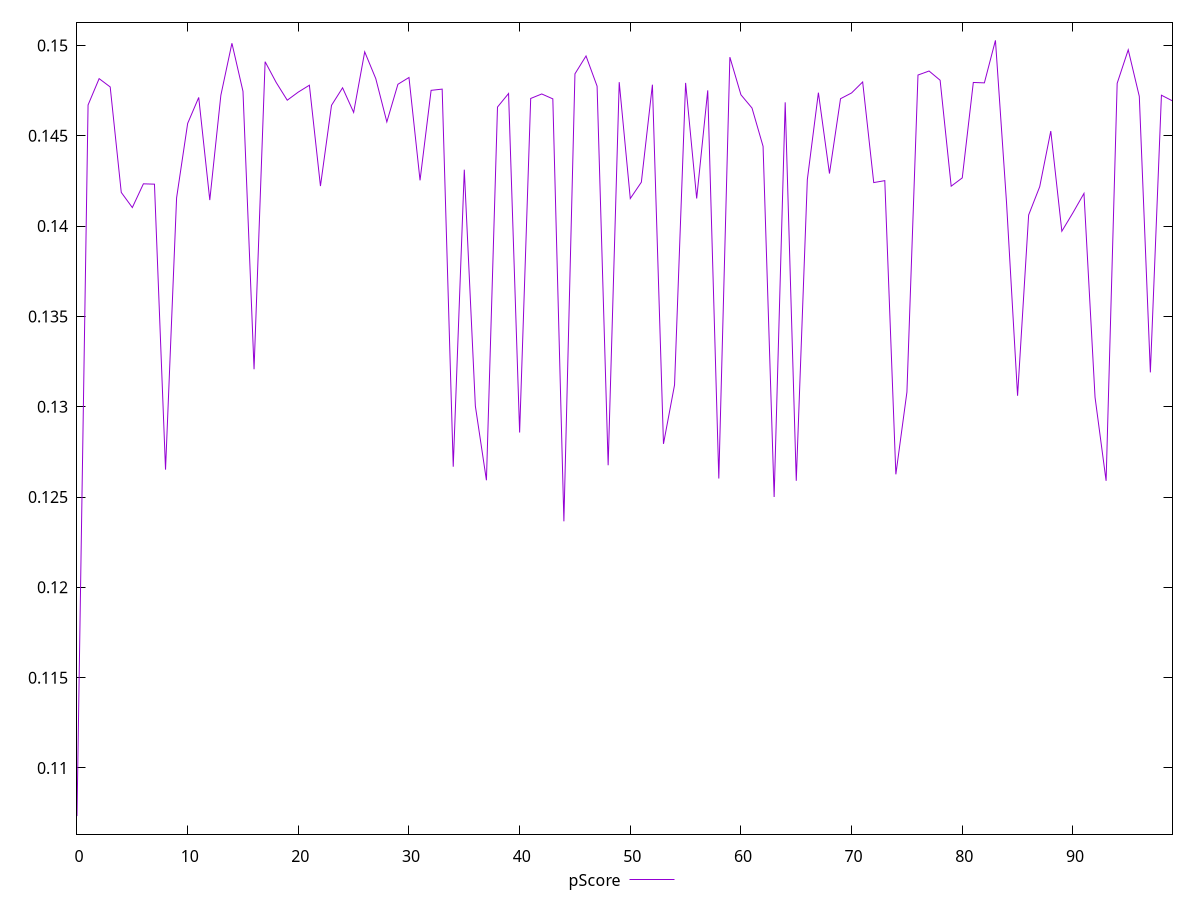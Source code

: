 reset

$pScore <<EOF
0 0.10733513474455847
1 0.14670759611011586
2 0.1481664991130648
3 0.14770595322496705
4 0.14186690332924473
5 0.14102792696135036
6 0.14234150134157297
7 0.14232333588921037
8 0.12651479531512738
9 0.14156505436080202
10 0.14568574269147277
11 0.1471255901219668
12 0.14144318199326078
13 0.14724496542400745
14 0.15012634056763285
15 0.14746127681347843
16 0.1320760256271996
17 0.1491040371914769
18 0.14795397995088644
19 0.1469718443683357
20 0.1474227062690764
21 0.1478019515887916
22 0.14221840412618436
23 0.1466888737552412
24 0.14765819377219513
25 0.14629684447834007
26 0.14965007078226766
27 0.14816724101273893
28 0.1457702288613416
29 0.14785333265973916
30 0.1482301712079479
31 0.14253525971044034
32 0.14751848491434782
33 0.14758600670218236
34 0.1266795353681186
35 0.14312278651446209
36 0.1300361453100763
37 0.1259288615430164
38 0.14659354321360074
39 0.14734239229776835
40 0.1285735247244662
41 0.1470684442726854
42 0.14731739984221226
43 0.14704615603377602
44 0.12365451632594249
45 0.14843215484740857
46 0.14942050233883486
47 0.14774815235901506
48 0.12675930201834512
49 0.14797201408675187
50 0.14152710919927824
51 0.14243091959677923
52 0.1478306188014754
53 0.12794310912951967
54 0.1312067806048755
55 0.14792976922897083
56 0.14152973650873424
57 0.14751691752088347
58 0.12602583955314206
59 0.149355773196801
60 0.14727260754153293
61 0.14653850068686014
62 0.14441788446821596
63 0.1250014861414936
64 0.14685288735914614
65 0.1258986472354997
66 0.1425742415457859
67 0.14738765578330237
68 0.14291192614728132
69 0.14705441719563705
70 0.14737433625950325
71 0.1479816102973035
72 0.14241095125561753
73 0.1425180964604284
74 0.12625681702250668
75 0.13081255703323713
76 0.14836518906793988
77 0.14858844090390522
78 0.14807766080767665
79 0.14221095290303498
80 0.14266986966652528
81 0.14795403415842978
82 0.14793240692173026
83 0.15028567116705321
84 0.14131228461889977
85 0.1306071220407909
86 0.14061564435478602
87 0.14218436442663157
88 0.14526354822432197
89 0.13971797589453328
90 0.14073630429889972
91 0.14181105431083207
92 0.13052588681466482
93 0.12589838600432274
94 0.14790778425937523
95 0.14976285606444606
96 0.14718354904396996
97 0.1319009444417365
98 0.14724809446040632
99 0.14693438855712992
EOF

set key outside below
set xrange [0:99]
set yrange [0.10633513474455847:0.15128567116705322]
set trange [0.10633513474455847:0.15128567116705322]
set terminal svg size 640, 500 enhanced background rgb 'white'
set output "reports/report_00031_2021-02-24T23-18-18.084Z/interactive/samples/music/pScore/values.svg"

plot $pScore title "pScore" with line

reset
